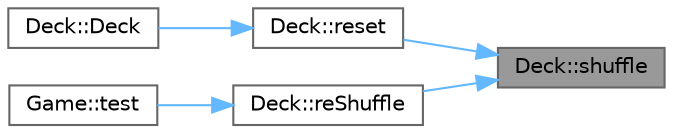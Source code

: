 digraph "Deck::shuffle"
{
 // LATEX_PDF_SIZE
  bgcolor="transparent";
  edge [fontname=Helvetica,fontsize=10,labelfontname=Helvetica,labelfontsize=10];
  node [fontname=Helvetica,fontsize=10,shape=box,height=0.2,width=0.4];
  rankdir="RL";
  Node1 [id="Node000001",label="Deck::shuffle",height=0.2,width=0.4,color="gray40", fillcolor="grey60", style="filled", fontcolor="black",tooltip="Shuffles the deck randomly."];
  Node1 -> Node2 [id="edge1_Node000001_Node000002",dir="back",color="steelblue1",style="solid",tooltip=" "];
  Node2 [id="Node000002",label="Deck::reset",height=0.2,width=0.4,color="grey40", fillcolor="white", style="filled",URL="$d6/deb/class_deck.html#a14aa4f2f94b6b880cd575cf17af26762",tooltip="Resets the deck to a full 52-card set and shuffles it."];
  Node2 -> Node3 [id="edge2_Node000002_Node000003",dir="back",color="steelblue1",style="solid",tooltip=" "];
  Node3 [id="Node000003",label="Deck::Deck",height=0.2,width=0.4,color="grey40", fillcolor="white", style="filled",URL="$d6/deb/class_deck.html#a57ae1cb4ac6fd61c249cefb2db85eb99",tooltip="Constructs a new Deck and initializes it with 52 cards, shuffled."];
  Node1 -> Node4 [id="edge3_Node000001_Node000004",dir="back",color="steelblue1",style="solid",tooltip=" "];
  Node4 [id="Node000004",label="Deck::reShuffle",height=0.2,width=0.4,color="grey40", fillcolor="white", style="filled",URL="$d6/deb/class_deck.html#a6a59deb85597343dfe236db9e475c86d",tooltip="Takes pile of card puts into deck and shuffles it."];
  Node4 -> Node5 [id="edge4_Node000004_Node000005",dir="back",color="steelblue1",style="solid",tooltip=" "];
  Node5 [id="Node000005",label="Game::test",height=0.2,width=0.4,color="grey40", fillcolor="white", style="filled",URL="$dd/d1f/class_game.html#a991c1a8d7fd73ab1c2095b12674169a0",tooltip="Sets up 4 slots of cards K-2 and puts 4 Aces into deck for development purpose."];
}
